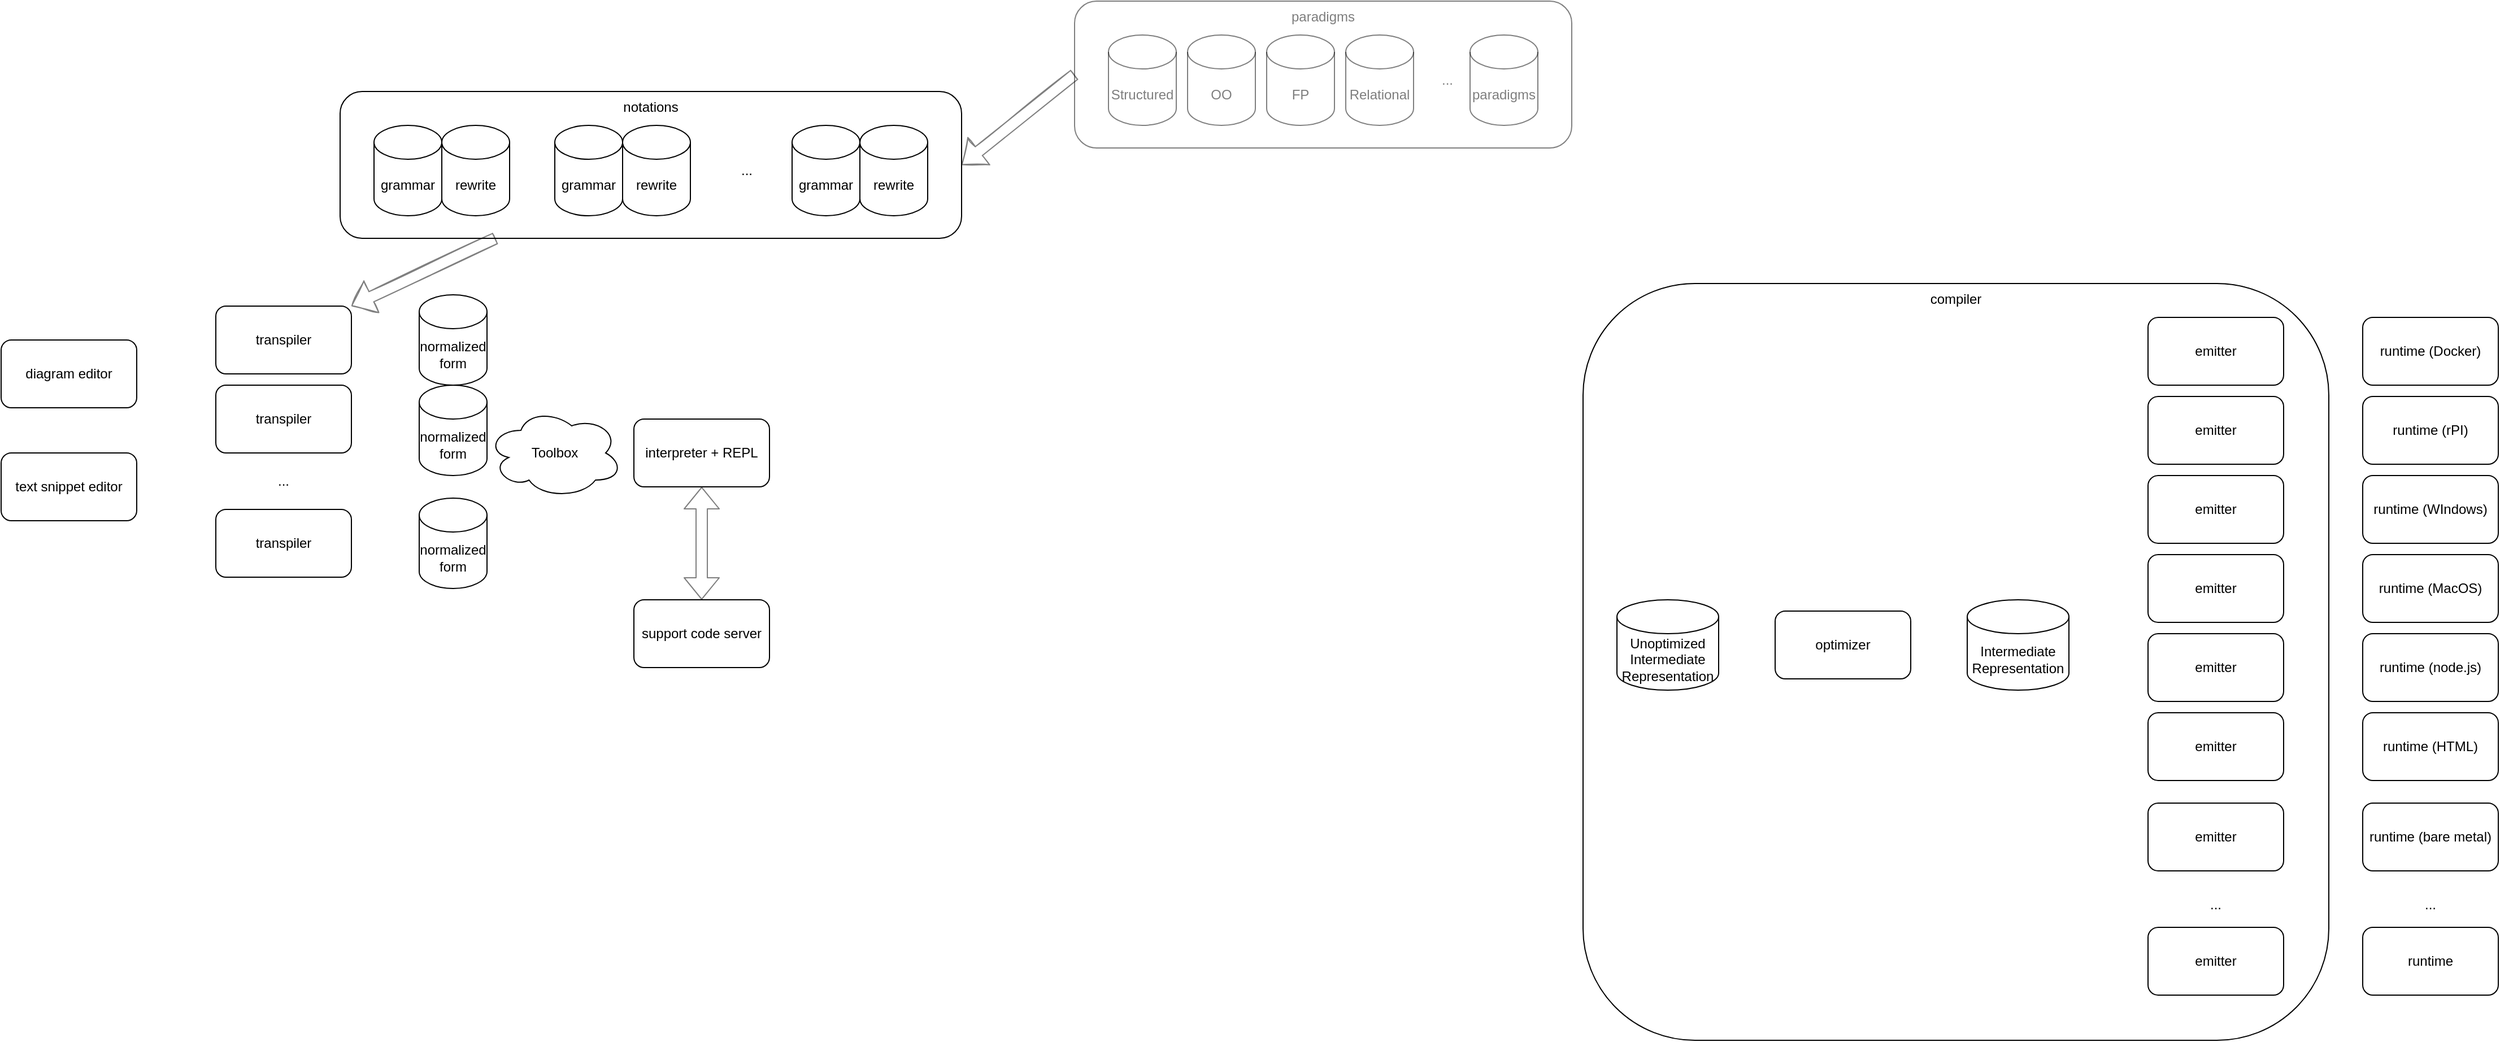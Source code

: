 <mxfile version="14.6.13" type="device"><diagram id="VrNBzTi7ZnKgI4KOCtSY" name="Page-1"><mxGraphModel dx="2680" dy="2001" grid="1" gridSize="10" guides="1" tooltips="1" connect="1" arrows="1" fold="1" page="1" pageScale="1" pageWidth="1100" pageHeight="850" math="0" shadow="0"><root><mxCell id="0"/><mxCell id="1" parent="0"/><mxCell id="-MGY4pXZXUhpsx5RkUD6-26" value="notations" style="rounded=1;whiteSpace=wrap;html=1;verticalAlign=top;" vertex="1" parent="1"><mxGeometry x="170" y="10" width="550" height="130" as="geometry"/></mxCell><mxCell id="-MGY4pXZXUhpsx5RkUD6-1" value="interpreter + REPL" style="rounded=1;whiteSpace=wrap;html=1;" vertex="1" parent="1"><mxGeometry x="430" y="300" width="120" height="60" as="geometry"/></mxCell><mxCell id="-MGY4pXZXUhpsx5RkUD6-2" value="compiler" style="rounded=1;whiteSpace=wrap;html=1;verticalAlign=top;" vertex="1" parent="1"><mxGeometry x="1270" y="180" width="660" height="670" as="geometry"/></mxCell><mxCell id="-MGY4pXZXUhpsx5RkUD6-5" value="optimizer" style="rounded=1;whiteSpace=wrap;html=1;" vertex="1" parent="1"><mxGeometry x="1440" y="470" width="120" height="60" as="geometry"/></mxCell><mxCell id="-MGY4pXZXUhpsx5RkUD6-6" value="emitter" style="rounded=1;whiteSpace=wrap;html=1;" vertex="1" parent="1"><mxGeometry x="1770" y="280" width="120" height="60" as="geometry"/></mxCell><mxCell id="-MGY4pXZXUhpsx5RkUD6-7" value="emitter" style="rounded=1;whiteSpace=wrap;html=1;" vertex="1" parent="1"><mxGeometry x="1770" y="420" width="120" height="60" as="geometry"/></mxCell><mxCell id="-MGY4pXZXUhpsx5RkUD6-8" value="emitter" style="rounded=1;whiteSpace=wrap;html=1;" vertex="1" parent="1"><mxGeometry x="1770" y="750" width="120" height="60" as="geometry"/></mxCell><mxCell id="-MGY4pXZXUhpsx5RkUD6-9" value="..." style="text;html=1;strokeColor=none;fillColor=none;align=center;verticalAlign=middle;whiteSpace=wrap;rounded=0;" vertex="1" parent="1"><mxGeometry x="1810" y="720" width="40" height="20" as="geometry"/></mxCell><mxCell id="-MGY4pXZXUhpsx5RkUD6-10" value="diagram editor" style="rounded=1;whiteSpace=wrap;html=1;" vertex="1" parent="1"><mxGeometry x="-130" y="230" width="120" height="60" as="geometry"/></mxCell><mxCell id="-MGY4pXZXUhpsx5RkUD6-11" value="text snippet editor" style="rounded=1;whiteSpace=wrap;html=1;" vertex="1" parent="1"><mxGeometry x="-130" y="330" width="120" height="60" as="geometry"/></mxCell><mxCell id="-MGY4pXZXUhpsx5RkUD6-12" value="Toolbox" style="ellipse;shape=cloud;whiteSpace=wrap;html=1;" vertex="1" parent="1"><mxGeometry x="300" y="290" width="120" height="80" as="geometry"/></mxCell><mxCell id="-MGY4pXZXUhpsx5RkUD6-13" value="grammar" style="shape=cylinder3;whiteSpace=wrap;html=1;boundedLbl=1;backgroundOutline=1;size=15;" vertex="1" parent="1"><mxGeometry x="200" y="40" width="60" height="80" as="geometry"/></mxCell><mxCell id="-MGY4pXZXUhpsx5RkUD6-14" value="rewrite" style="shape=cylinder3;whiteSpace=wrap;html=1;boundedLbl=1;backgroundOutline=1;size=15;" vertex="1" parent="1"><mxGeometry x="260" y="40" width="60" height="80" as="geometry"/></mxCell><mxCell id="-MGY4pXZXUhpsx5RkUD6-15" value="grammar" style="shape=cylinder3;whiteSpace=wrap;html=1;boundedLbl=1;backgroundOutline=1;size=15;" vertex="1" parent="1"><mxGeometry x="360" y="40" width="60" height="80" as="geometry"/></mxCell><mxCell id="-MGY4pXZXUhpsx5RkUD6-16" value="rewrite" style="shape=cylinder3;whiteSpace=wrap;html=1;boundedLbl=1;backgroundOutline=1;size=15;" vertex="1" parent="1"><mxGeometry x="420" y="40" width="60" height="80" as="geometry"/></mxCell><mxCell id="-MGY4pXZXUhpsx5RkUD6-17" value="..." style="text;html=1;strokeColor=none;fillColor=none;align=center;verticalAlign=middle;whiteSpace=wrap;rounded=0;" vertex="1" parent="1"><mxGeometry x="510" y="70" width="40" height="20" as="geometry"/></mxCell><mxCell id="-MGY4pXZXUhpsx5RkUD6-18" value="grammar" style="shape=cylinder3;whiteSpace=wrap;html=1;boundedLbl=1;backgroundOutline=1;size=15;" vertex="1" parent="1"><mxGeometry x="570" y="40" width="60" height="80" as="geometry"/></mxCell><mxCell id="-MGY4pXZXUhpsx5RkUD6-19" value="rewrite" style="shape=cylinder3;whiteSpace=wrap;html=1;boundedLbl=1;backgroundOutline=1;size=15;" vertex="1" parent="1"><mxGeometry x="630" y="40" width="60" height="80" as="geometry"/></mxCell><mxCell id="-MGY4pXZXUhpsx5RkUD6-21" value="runtime (rPI)" style="rounded=1;whiteSpace=wrap;html=1;" vertex="1" parent="1"><mxGeometry x="1960" y="280" width="120" height="60" as="geometry"/></mxCell><mxCell id="-MGY4pXZXUhpsx5RkUD6-22" value="runtime (MacOS)" style="rounded=1;whiteSpace=wrap;html=1;" vertex="1" parent="1"><mxGeometry x="1960" y="420" width="120" height="60" as="geometry"/></mxCell><mxCell id="-MGY4pXZXUhpsx5RkUD6-23" value="runtime" style="rounded=1;whiteSpace=wrap;html=1;" vertex="1" parent="1"><mxGeometry x="1960" y="750" width="120" height="60" as="geometry"/></mxCell><mxCell id="-MGY4pXZXUhpsx5RkUD6-24" value="..." style="text;html=1;strokeColor=none;fillColor=none;align=center;verticalAlign=middle;whiteSpace=wrap;rounded=0;" vertex="1" parent="1"><mxGeometry x="2000" y="720" width="40" height="20" as="geometry"/></mxCell><mxCell id="-MGY4pXZXUhpsx5RkUD6-25" value="normalized form" style="shape=cylinder3;whiteSpace=wrap;html=1;boundedLbl=1;backgroundOutline=1;size=15;" vertex="1" parent="1"><mxGeometry x="240" y="190" width="60" height="80" as="geometry"/></mxCell><mxCell id="-MGY4pXZXUhpsx5RkUD6-27" value="transpiler" style="rounded=1;whiteSpace=wrap;html=1;" vertex="1" parent="1"><mxGeometry x="60" y="200" width="120" height="60" as="geometry"/></mxCell><mxCell id="-MGY4pXZXUhpsx5RkUD6-28" value="transpiler" style="rounded=1;whiteSpace=wrap;html=1;" vertex="1" parent="1"><mxGeometry x="60" y="270" width="120" height="60" as="geometry"/></mxCell><mxCell id="-MGY4pXZXUhpsx5RkUD6-29" value="transpiler" style="rounded=1;whiteSpace=wrap;html=1;" vertex="1" parent="1"><mxGeometry x="60" y="380" width="120" height="60" as="geometry"/></mxCell><mxCell id="-MGY4pXZXUhpsx5RkUD6-30" value="..." style="text;html=1;strokeColor=none;fillColor=none;align=center;verticalAlign=middle;whiteSpace=wrap;rounded=0;" vertex="1" parent="1"><mxGeometry x="100" y="345" width="40" height="20" as="geometry"/></mxCell><mxCell id="-MGY4pXZXUhpsx5RkUD6-31" value="paradigms" style="rounded=1;whiteSpace=wrap;html=1;verticalAlign=top;opacity=50;textOpacity=50;" vertex="1" parent="1"><mxGeometry x="820" y="-70" width="440" height="130" as="geometry"/></mxCell><mxCell id="-MGY4pXZXUhpsx5RkUD6-32" value="Structured" style="shape=cylinder3;whiteSpace=wrap;html=1;boundedLbl=1;backgroundOutline=1;size=15;opacity=50;textOpacity=50;" vertex="1" parent="1"><mxGeometry x="850" y="-40" width="60" height="80" as="geometry"/></mxCell><mxCell id="-MGY4pXZXUhpsx5RkUD6-34" value="OO" style="shape=cylinder3;whiteSpace=wrap;html=1;boundedLbl=1;backgroundOutline=1;size=15;opacity=50;textOpacity=50;" vertex="1" parent="1"><mxGeometry x="920" y="-40" width="60" height="80" as="geometry"/></mxCell><mxCell id="-MGY4pXZXUhpsx5RkUD6-36" value="..." style="text;html=1;strokeColor=none;fillColor=none;align=center;verticalAlign=middle;whiteSpace=wrap;rounded=0;opacity=50;textOpacity=50;" vertex="1" parent="1"><mxGeometry x="1130" y="-10" width="40" height="20" as="geometry"/></mxCell><mxCell id="-MGY4pXZXUhpsx5RkUD6-37" value="paradigms" style="shape=cylinder3;whiteSpace=wrap;html=1;boundedLbl=1;backgroundOutline=1;size=15;opacity=50;textOpacity=50;" vertex="1" parent="1"><mxGeometry x="1170" y="-40" width="60" height="80" as="geometry"/></mxCell><mxCell id="-MGY4pXZXUhpsx5RkUD6-39" value="FP" style="shape=cylinder3;whiteSpace=wrap;html=1;boundedLbl=1;backgroundOutline=1;size=15;opacity=50;textOpacity=50;" vertex="1" parent="1"><mxGeometry x="990" y="-40" width="60" height="80" as="geometry"/></mxCell><mxCell id="-MGY4pXZXUhpsx5RkUD6-40" value="Relational" style="shape=cylinder3;whiteSpace=wrap;html=1;boundedLbl=1;backgroundOutline=1;size=15;opacity=50;textOpacity=50;" vertex="1" parent="1"><mxGeometry x="1060" y="-40" width="60" height="80" as="geometry"/></mxCell><mxCell id="-MGY4pXZXUhpsx5RkUD6-41" value="" style="shape=flexArrow;endArrow=classic;html=1;entryX=1;entryY=0.5;entryDx=0;entryDy=0;exitX=0;exitY=0.5;exitDx=0;exitDy=0;sketch=1;rounded=0;opacity=50;" edge="1" parent="1" source="-MGY4pXZXUhpsx5RkUD6-31" target="-MGY4pXZXUhpsx5RkUD6-26"><mxGeometry width="50" height="50" relative="1" as="geometry"><mxPoint x="920" y="290" as="sourcePoint"/><mxPoint x="970" y="240" as="targetPoint"/></mxGeometry></mxCell><mxCell id="-MGY4pXZXUhpsx5RkUD6-42" value="emitter" style="rounded=1;whiteSpace=wrap;html=1;" vertex="1" parent="1"><mxGeometry x="1770" y="350" width="120" height="60" as="geometry"/></mxCell><mxCell id="-MGY4pXZXUhpsx5RkUD6-43" value="runtime (WIndows)" style="rounded=1;whiteSpace=wrap;html=1;" vertex="1" parent="1"><mxGeometry x="1960" y="350" width="120" height="60" as="geometry"/></mxCell><mxCell id="-MGY4pXZXUhpsx5RkUD6-56" value="emitter" style="rounded=1;whiteSpace=wrap;html=1;" vertex="1" parent="1"><mxGeometry x="1770" y="490" width="120" height="60" as="geometry"/></mxCell><mxCell id="-MGY4pXZXUhpsx5RkUD6-57" value="runtime (node.js)" style="rounded=1;whiteSpace=wrap;html=1;" vertex="1" parent="1"><mxGeometry x="1960" y="490" width="120" height="60" as="geometry"/></mxCell><mxCell id="-MGY4pXZXUhpsx5RkUD6-58" value="emitter" style="rounded=1;whiteSpace=wrap;html=1;" vertex="1" parent="1"><mxGeometry x="1770" y="560" width="120" height="60" as="geometry"/></mxCell><mxCell id="-MGY4pXZXUhpsx5RkUD6-59" value="runtime (HTML)" style="rounded=1;whiteSpace=wrap;html=1;" vertex="1" parent="1"><mxGeometry x="1960" y="560" width="120" height="60" as="geometry"/></mxCell><mxCell id="-MGY4pXZXUhpsx5RkUD6-60" value="normalized form" style="shape=cylinder3;whiteSpace=wrap;html=1;boundedLbl=1;backgroundOutline=1;size=15;" vertex="1" parent="1"><mxGeometry x="240" y="270" width="60" height="80" as="geometry"/></mxCell><mxCell id="-MGY4pXZXUhpsx5RkUD6-61" value="normalized form" style="shape=cylinder3;whiteSpace=wrap;html=1;boundedLbl=1;backgroundOutline=1;size=15;" vertex="1" parent="1"><mxGeometry x="240" y="370" width="60" height="80" as="geometry"/></mxCell><mxCell id="-MGY4pXZXUhpsx5RkUD6-62" value="Intermediate&lt;br&gt;Representation" style="shape=cylinder3;whiteSpace=wrap;html=1;boundedLbl=1;backgroundOutline=1;size=15;" vertex="1" parent="1"><mxGeometry x="1610" y="460" width="90" height="80" as="geometry"/></mxCell><mxCell id="-MGY4pXZXUhpsx5RkUD6-63" value="emitter" style="rounded=1;whiteSpace=wrap;html=1;" vertex="1" parent="1"><mxGeometry x="1770" y="640" width="120" height="60" as="geometry"/></mxCell><mxCell id="-MGY4pXZXUhpsx5RkUD6-64" value="runtime (bare metal)" style="rounded=1;whiteSpace=wrap;html=1;" vertex="1" parent="1"><mxGeometry x="1960" y="640" width="120" height="60" as="geometry"/></mxCell><mxCell id="-MGY4pXZXUhpsx5RkUD6-65" value="" style="shape=flexArrow;endArrow=classic;html=1;entryX=1;entryY=0;entryDx=0;entryDy=0;exitX=0.25;exitY=1;exitDx=0;exitDy=0;sketch=1;rounded=0;opacity=50;" edge="1" parent="1" source="-MGY4pXZXUhpsx5RkUD6-26" target="-MGY4pXZXUhpsx5RkUD6-27"><mxGeometry width="50" height="50" relative="1" as="geometry"><mxPoint x="440" y="160" as="sourcePoint"/><mxPoint x="340" y="240" as="targetPoint"/></mxGeometry></mxCell><mxCell id="-MGY4pXZXUhpsx5RkUD6-66" value="Unoptimized&lt;br&gt;Intermediate&lt;br&gt;Representation" style="shape=cylinder3;whiteSpace=wrap;html=1;boundedLbl=1;backgroundOutline=1;size=15;" vertex="1" parent="1"><mxGeometry x="1300" y="460" width="90" height="80" as="geometry"/></mxCell><mxCell id="-MGY4pXZXUhpsx5RkUD6-67" value="emitter" style="rounded=1;whiteSpace=wrap;html=1;" vertex="1" parent="1"><mxGeometry x="1770" y="210" width="120" height="60" as="geometry"/></mxCell><mxCell id="-MGY4pXZXUhpsx5RkUD6-68" value="runtime (Docker)" style="rounded=1;whiteSpace=wrap;html=1;" vertex="1" parent="1"><mxGeometry x="1960" y="210" width="120" height="60" as="geometry"/></mxCell><mxCell id="-MGY4pXZXUhpsx5RkUD6-69" value="support code server" style="rounded=1;whiteSpace=wrap;html=1;" vertex="1" parent="1"><mxGeometry x="430" y="460" width="120" height="60" as="geometry"/></mxCell><mxCell id="-MGY4pXZXUhpsx5RkUD6-70" value="" style="shape=flexArrow;endArrow=classic;startArrow=classic;html=1;opacity=50;entryX=0.5;entryY=1;entryDx=0;entryDy=0;" edge="1" parent="1" target="-MGY4pXZXUhpsx5RkUD6-1"><mxGeometry width="100" height="100" relative="1" as="geometry"><mxPoint x="490" y="460" as="sourcePoint"/><mxPoint x="570" y="400" as="targetPoint"/></mxGeometry></mxCell></root></mxGraphModel></diagram></mxfile>